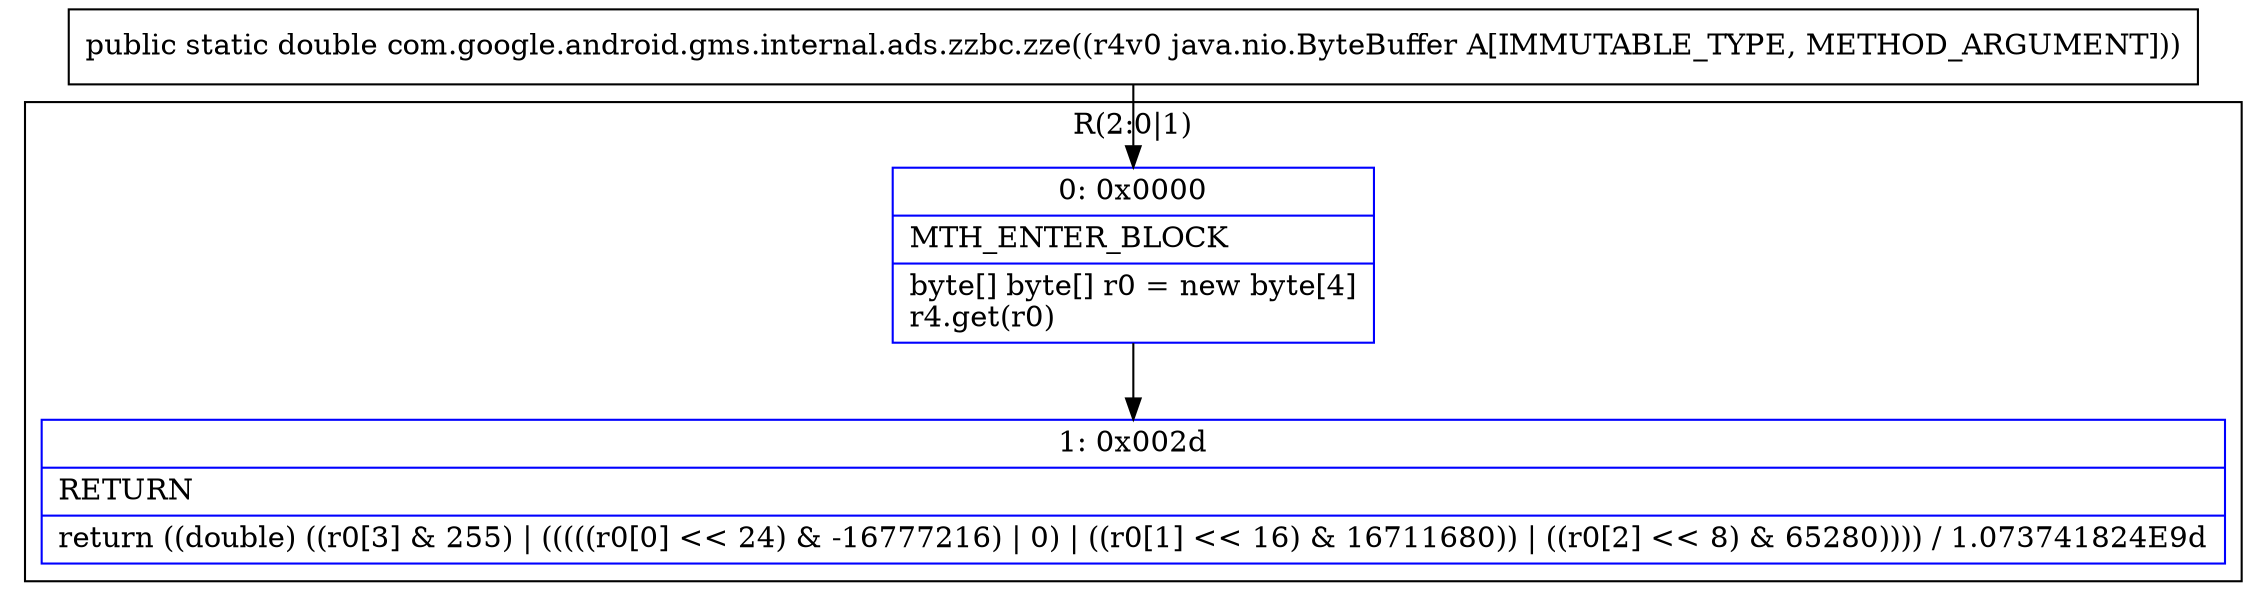 digraph "CFG forcom.google.android.gms.internal.ads.zzbc.zze(Ljava\/nio\/ByteBuffer;)D" {
subgraph cluster_Region_413500287 {
label = "R(2:0|1)";
node [shape=record,color=blue];
Node_0 [shape=record,label="{0\:\ 0x0000|MTH_ENTER_BLOCK\l|byte[] byte[] r0 = new byte[4]\lr4.get(r0)\l}"];
Node_1 [shape=record,label="{1\:\ 0x002d|RETURN\l|return ((double) ((r0[3] & 255) \| (((((r0[0] \<\< 24) & \-16777216) \| 0) \| ((r0[1] \<\< 16) & 16711680)) \| ((r0[2] \<\< 8) & 65280)))) \/ 1.073741824E9d\l}"];
}
MethodNode[shape=record,label="{public static double com.google.android.gms.internal.ads.zzbc.zze((r4v0 java.nio.ByteBuffer A[IMMUTABLE_TYPE, METHOD_ARGUMENT])) }"];
MethodNode -> Node_0;
Node_0 -> Node_1;
}

